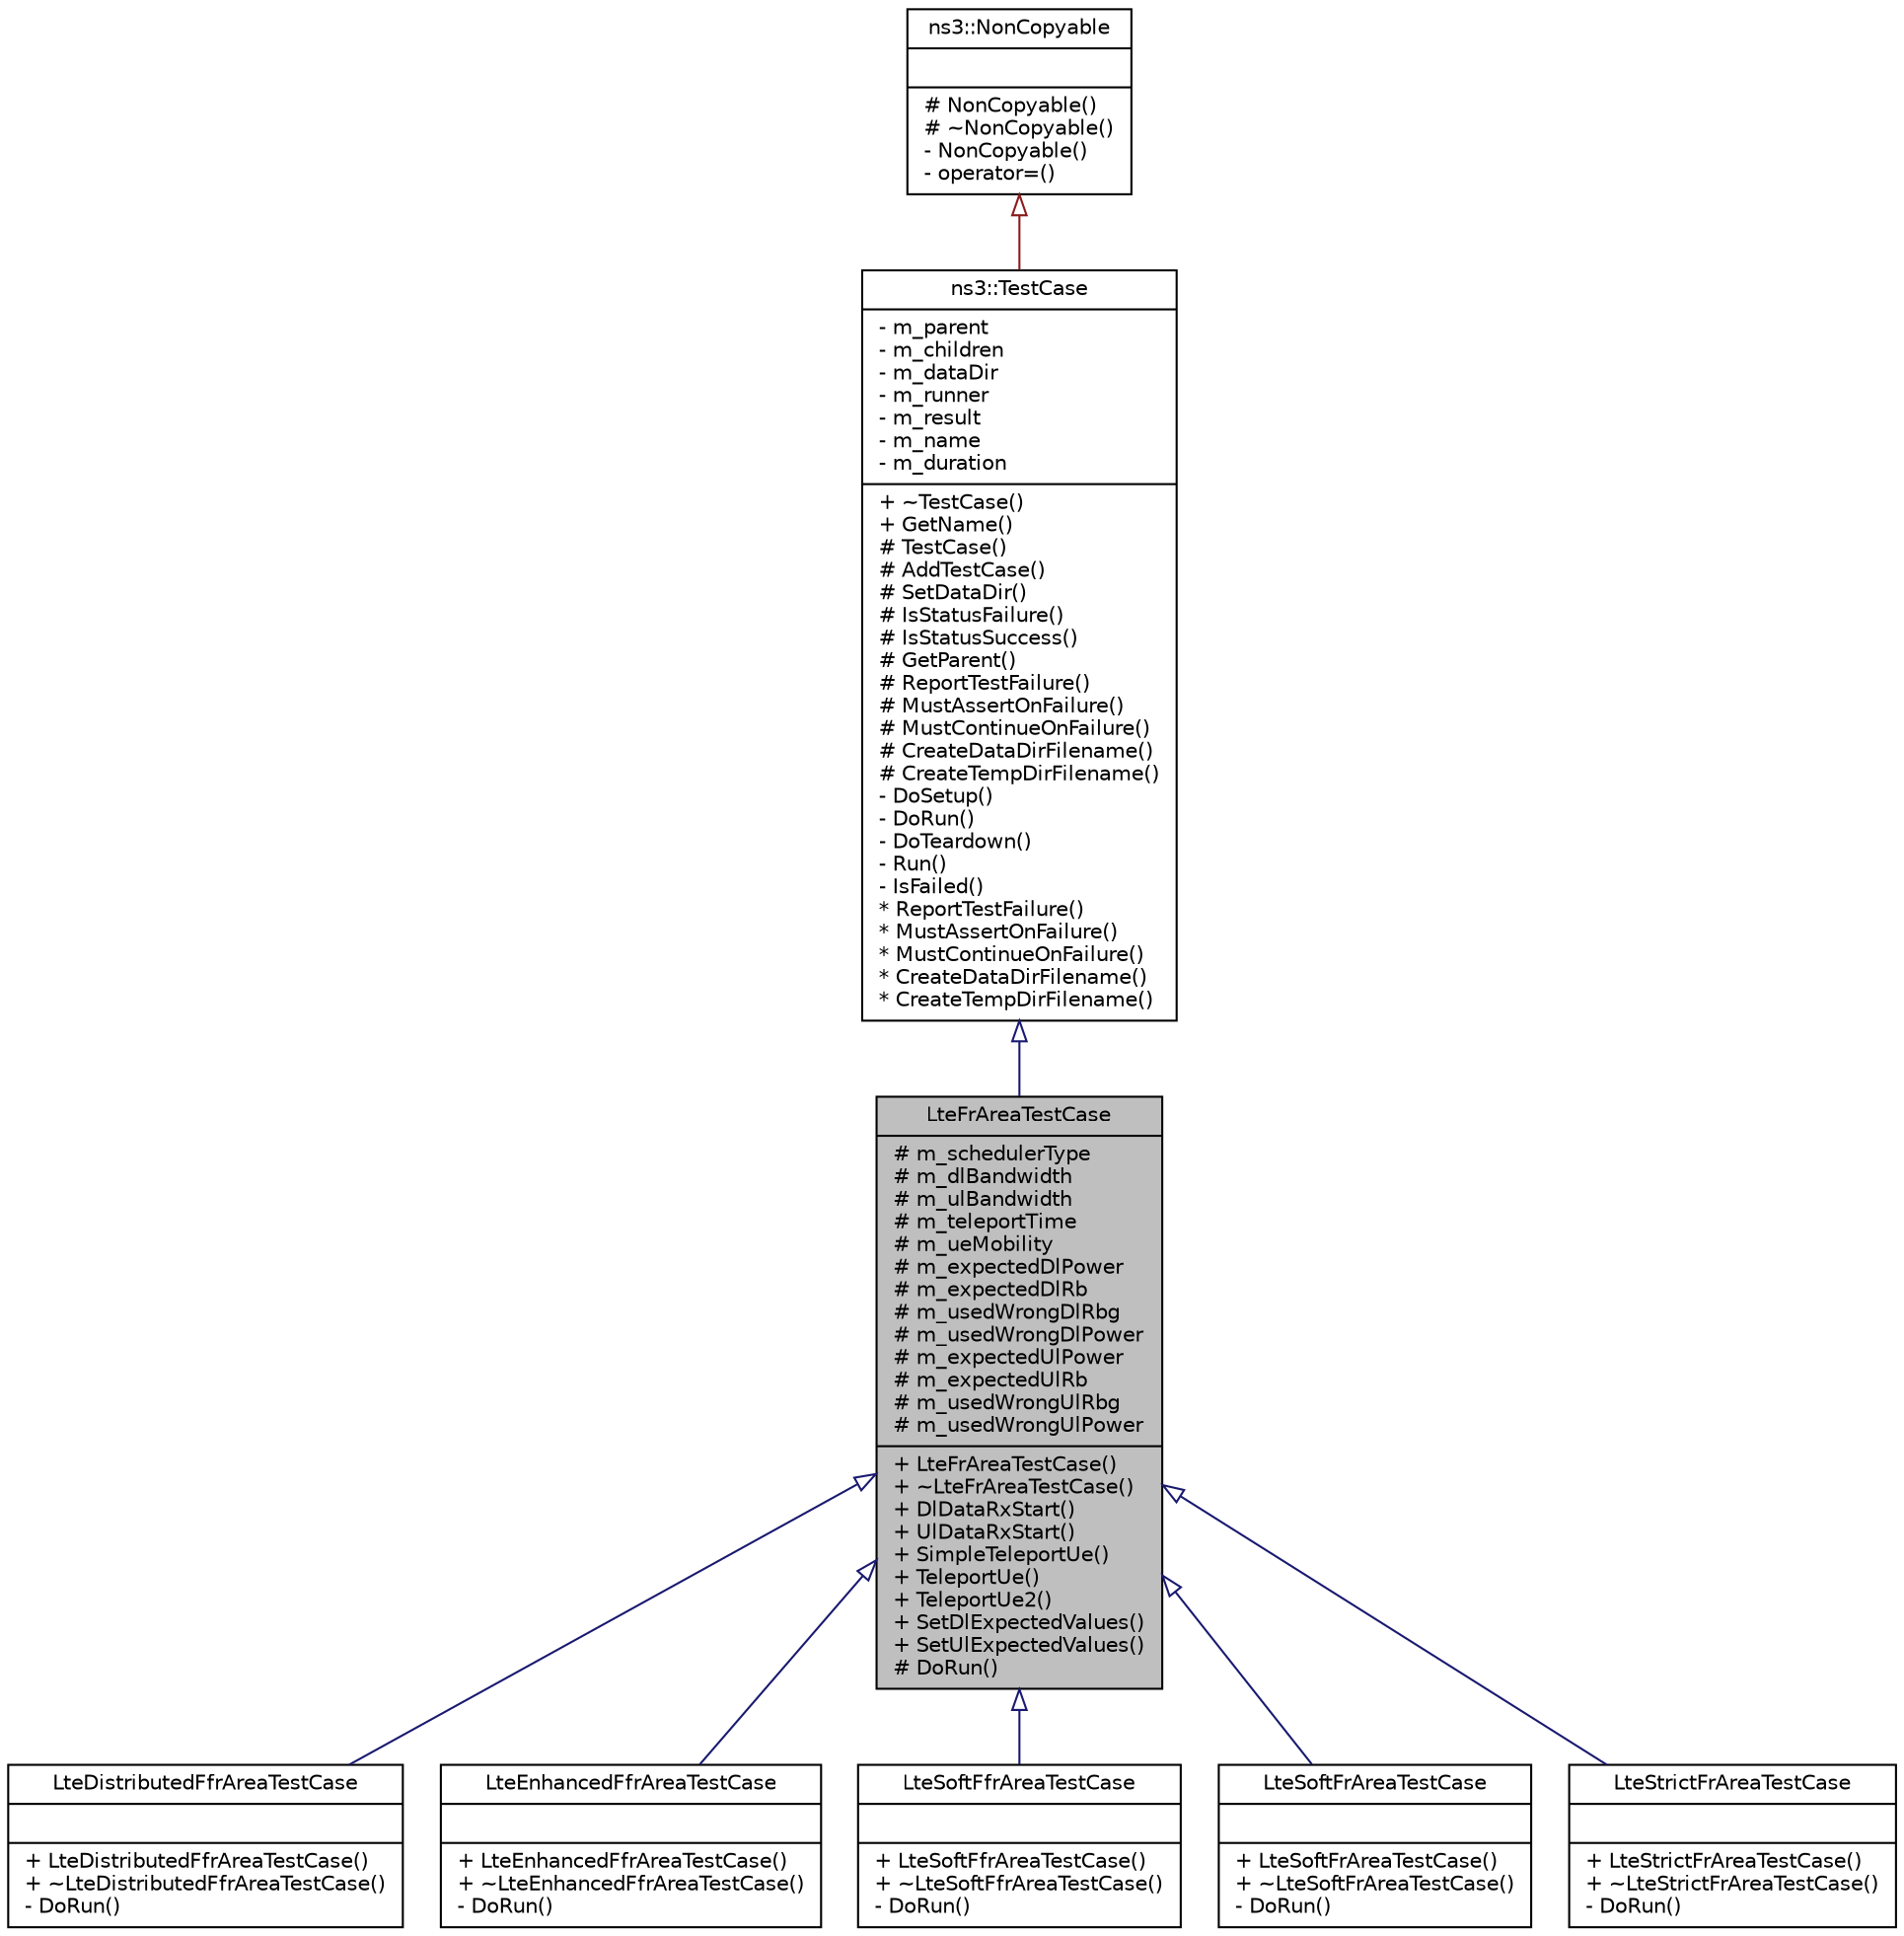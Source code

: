 digraph "LteFrAreaTestCase"
{
  edge [fontname="Helvetica",fontsize="10",labelfontname="Helvetica",labelfontsize="10"];
  node [fontname="Helvetica",fontsize="10",shape=record];
  Node1 [label="{LteFrAreaTestCase\n|# m_schedulerType\l# m_dlBandwidth\l# m_ulBandwidth\l# m_teleportTime\l# m_ueMobility\l# m_expectedDlPower\l# m_expectedDlRb\l# m_usedWrongDlRbg\l# m_usedWrongDlPower\l# m_expectedUlPower\l# m_expectedUlRb\l# m_usedWrongUlRbg\l# m_usedWrongUlPower\l|+ LteFrAreaTestCase()\l+ ~LteFrAreaTestCase()\l+ DlDataRxStart()\l+ UlDataRxStart()\l+ SimpleTeleportUe()\l+ TeleportUe()\l+ TeleportUe2()\l+ SetDlExpectedValues()\l+ SetUlExpectedValues()\l# DoRun()\l}",height=0.2,width=0.4,color="black", fillcolor="grey75", style="filled", fontcolor="black"];
  Node2 -> Node1 [dir="back",color="midnightblue",fontsize="10",style="solid",arrowtail="onormal"];
  Node2 [label="{ns3::TestCase\n|- m_parent\l- m_children\l- m_dataDir\l- m_runner\l- m_result\l- m_name\l- m_duration\l|+ ~TestCase()\l+ GetName()\l# TestCase()\l# AddTestCase()\l# SetDataDir()\l# IsStatusFailure()\l# IsStatusSuccess()\l# GetParent()\l# ReportTestFailure()\l# MustAssertOnFailure()\l# MustContinueOnFailure()\l# CreateDataDirFilename()\l# CreateTempDirFilename()\l- DoSetup()\l- DoRun()\l- DoTeardown()\l- Run()\l- IsFailed()\l* ReportTestFailure()\l* MustAssertOnFailure()\l* MustContinueOnFailure()\l* CreateDataDirFilename()\l* CreateTempDirFilename()\l}",height=0.2,width=0.4,color="black", fillcolor="white", style="filled",URL="$dd/d88/classns3_1_1TestCase.html",tooltip="encapsulates test code "];
  Node3 -> Node2 [dir="back",color="firebrick4",fontsize="10",style="solid",arrowtail="onormal"];
  Node3 [label="{ns3::NonCopyable\n||# NonCopyable()\l# ~NonCopyable()\l- NonCopyable()\l- operator=()\l}",height=0.2,width=0.4,color="black", fillcolor="white", style="filled",URL="$da/dd1/classns3_1_1NonCopyable.html"];
  Node1 -> Node4 [dir="back",color="midnightblue",fontsize="10",style="solid",arrowtail="onormal"];
  Node4 [label="{LteDistributedFfrAreaTestCase\n||+ LteDistributedFfrAreaTestCase()\l+ ~LteDistributedFfrAreaTestCase()\l- DoRun()\l}",height=0.2,width=0.4,color="black", fillcolor="white", style="filled",URL="$d7/d87/classLteDistributedFfrAreaTestCase.html"];
  Node1 -> Node5 [dir="back",color="midnightblue",fontsize="10",style="solid",arrowtail="onormal"];
  Node5 [label="{LteEnhancedFfrAreaTestCase\n||+ LteEnhancedFfrAreaTestCase()\l+ ~LteEnhancedFfrAreaTestCase()\l- DoRun()\l}",height=0.2,width=0.4,color="black", fillcolor="white", style="filled",URL="$dc/d2a/classLteEnhancedFfrAreaTestCase.html"];
  Node1 -> Node6 [dir="back",color="midnightblue",fontsize="10",style="solid",arrowtail="onormal"];
  Node6 [label="{LteSoftFfrAreaTestCase\n||+ LteSoftFfrAreaTestCase()\l+ ~LteSoftFfrAreaTestCase()\l- DoRun()\l}",height=0.2,width=0.4,color="black", fillcolor="white", style="filled",URL="$d5/df1/classLteSoftFfrAreaTestCase.html"];
  Node1 -> Node7 [dir="back",color="midnightblue",fontsize="10",style="solid",arrowtail="onormal"];
  Node7 [label="{LteSoftFrAreaTestCase\n||+ LteSoftFrAreaTestCase()\l+ ~LteSoftFrAreaTestCase()\l- DoRun()\l}",height=0.2,width=0.4,color="black", fillcolor="white", style="filled",URL="$de/df4/classLteSoftFrAreaTestCase.html"];
  Node1 -> Node8 [dir="back",color="midnightblue",fontsize="10",style="solid",arrowtail="onormal"];
  Node8 [label="{LteStrictFrAreaTestCase\n||+ LteStrictFrAreaTestCase()\l+ ~LteStrictFrAreaTestCase()\l- DoRun()\l}",height=0.2,width=0.4,color="black", fillcolor="white", style="filled",URL="$df/d79/classLteStrictFrAreaTestCase.html"];
}
